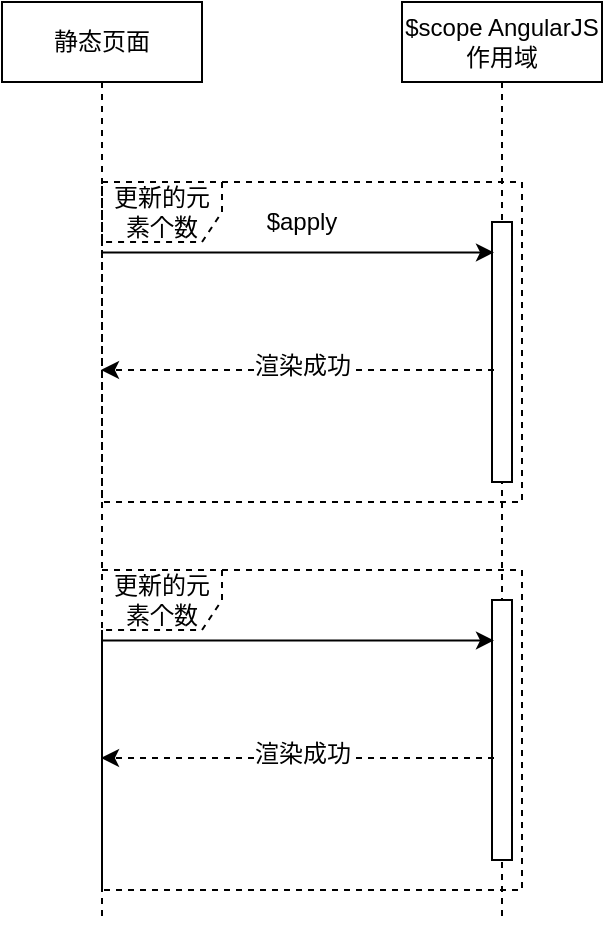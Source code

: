 <mxfile version="12.5.1" type="github">
  <diagram id="zuB4X90jHhuFocVLRv9c" name="Page-1">
    <mxGraphModel dx="1422" dy="713" grid="1" gridSize="10" guides="1" tooltips="1" connect="1" arrows="1" fold="1" page="1" pageScale="1" pageWidth="827" pageHeight="1169" math="0" shadow="0">
      <root>
        <mxCell id="0"/>
        <mxCell id="1" parent="0"/>
        <mxCell id="J1rguIF4k_Ic1BYacR48-11" value="更新的元素个数" style="shape=umlFrame;whiteSpace=wrap;html=1;dashed=1;" vertex="1" parent="1">
          <mxGeometry x="260" y="310" width="210" height="160" as="geometry"/>
        </mxCell>
        <mxCell id="nAbrHheJg8OmNORjzkWy-3" value="静态页面" style="shape=umlLifeline;perimeter=lifelinePerimeter;whiteSpace=wrap;html=1;container=1;collapsible=0;recursiveResize=0;outlineConnect=0;" parent="1" vertex="1">
          <mxGeometry x="210" y="220" width="100" height="460" as="geometry"/>
        </mxCell>
        <mxCell id="nAbrHheJg8OmNORjzkWy-4" value="$scope AngularJS作用域" style="shape=umlLifeline;perimeter=lifelinePerimeter;whiteSpace=wrap;html=1;container=1;collapsible=0;recursiveResize=0;outlineConnect=0;" parent="1" vertex="1">
          <mxGeometry x="410" y="220" width="100" height="460" as="geometry"/>
        </mxCell>
        <mxCell id="nAbrHheJg8OmNORjzkWy-12" value="" style="html=1;points=[];perimeter=orthogonalPerimeter;" parent="nAbrHheJg8OmNORjzkWy-4" vertex="1">
          <mxGeometry x="45" y="110" width="10" height="130" as="geometry"/>
        </mxCell>
        <mxCell id="J1rguIF4k_Ic1BYacR48-16" value="" style="html=1;points=[];perimeter=orthogonalPerimeter;" vertex="1" parent="nAbrHheJg8OmNORjzkWy-4">
          <mxGeometry x="45" y="299" width="10" height="130" as="geometry"/>
        </mxCell>
        <mxCell id="J1rguIF4k_Ic1BYacR48-4" value="" style="endArrow=classic;html=1;entryX=0.1;entryY=0.117;entryDx=0;entryDy=0;entryPerimeter=0;" edge="1" parent="1" source="nAbrHheJg8OmNORjzkWy-3" target="nAbrHheJg8OmNORjzkWy-12">
          <mxGeometry width="50" height="50" relative="1" as="geometry">
            <mxPoint x="330" y="380" as="sourcePoint"/>
            <mxPoint x="380" y="330" as="targetPoint"/>
          </mxGeometry>
        </mxCell>
        <mxCell id="J1rguIF4k_Ic1BYacR48-5" value="$apply" style="text;html=1;strokeColor=none;fillColor=none;align=center;verticalAlign=middle;whiteSpace=wrap;rounded=0;" vertex="1" parent="1">
          <mxGeometry x="340" y="320" width="40" height="20" as="geometry"/>
        </mxCell>
        <mxCell id="J1rguIF4k_Ic1BYacR48-6" value="" style="endArrow=classic;html=1;exitX=0.1;exitY=0.7;exitDx=0;exitDy=0;exitPerimeter=0;dashed=1;" edge="1" parent="1">
          <mxGeometry width="50" height="50" relative="1" as="geometry">
            <mxPoint x="456" y="404" as="sourcePoint"/>
            <mxPoint x="259.5" y="404" as="targetPoint"/>
          </mxGeometry>
        </mxCell>
        <mxCell id="J1rguIF4k_Ic1BYacR48-8" value="渲染成功" style="text;html=1;align=center;verticalAlign=middle;resizable=0;points=[];labelBackgroundColor=#ffffff;" vertex="1" connectable="0" parent="J1rguIF4k_Ic1BYacR48-6">
          <mxGeometry x="-0.186" y="2" relative="1" as="geometry">
            <mxPoint x="-16" y="-4" as="offset"/>
          </mxGeometry>
        </mxCell>
        <mxCell id="J1rguIF4k_Ic1BYacR48-12" value="更新的元素个数" style="shape=umlFrame;whiteSpace=wrap;html=1;dashed=1;" vertex="1" parent="1">
          <mxGeometry x="260" y="504" width="210" height="160" as="geometry"/>
        </mxCell>
        <mxCell id="J1rguIF4k_Ic1BYacR48-13" value="" style="endArrow=classic;html=1;entryX=0.1;entryY=0.117;entryDx=0;entryDy=0;entryPerimeter=0;" edge="1" parent="1">
          <mxGeometry width="50" height="50" relative="1" as="geometry">
            <mxPoint x="259.5" y="539.21" as="sourcePoint"/>
            <mxPoint x="456" y="539.21" as="targetPoint"/>
          </mxGeometry>
        </mxCell>
        <mxCell id="J1rguIF4k_Ic1BYacR48-14" value="" style="endArrow=classic;html=1;exitX=0.1;exitY=0.7;exitDx=0;exitDy=0;exitPerimeter=0;dashed=1;" edge="1" parent="1">
          <mxGeometry width="50" height="50" relative="1" as="geometry">
            <mxPoint x="456" y="598" as="sourcePoint"/>
            <mxPoint x="259.5" y="598" as="targetPoint"/>
          </mxGeometry>
        </mxCell>
        <mxCell id="J1rguIF4k_Ic1BYacR48-15" value="渲染成功" style="text;html=1;align=center;verticalAlign=middle;resizable=0;points=[];labelBackgroundColor=#ffffff;" vertex="1" connectable="0" parent="J1rguIF4k_Ic1BYacR48-14">
          <mxGeometry x="-0.186" y="2" relative="1" as="geometry">
            <mxPoint x="-16" y="-4" as="offset"/>
          </mxGeometry>
        </mxCell>
      </root>
    </mxGraphModel>
  </diagram>
</mxfile>
